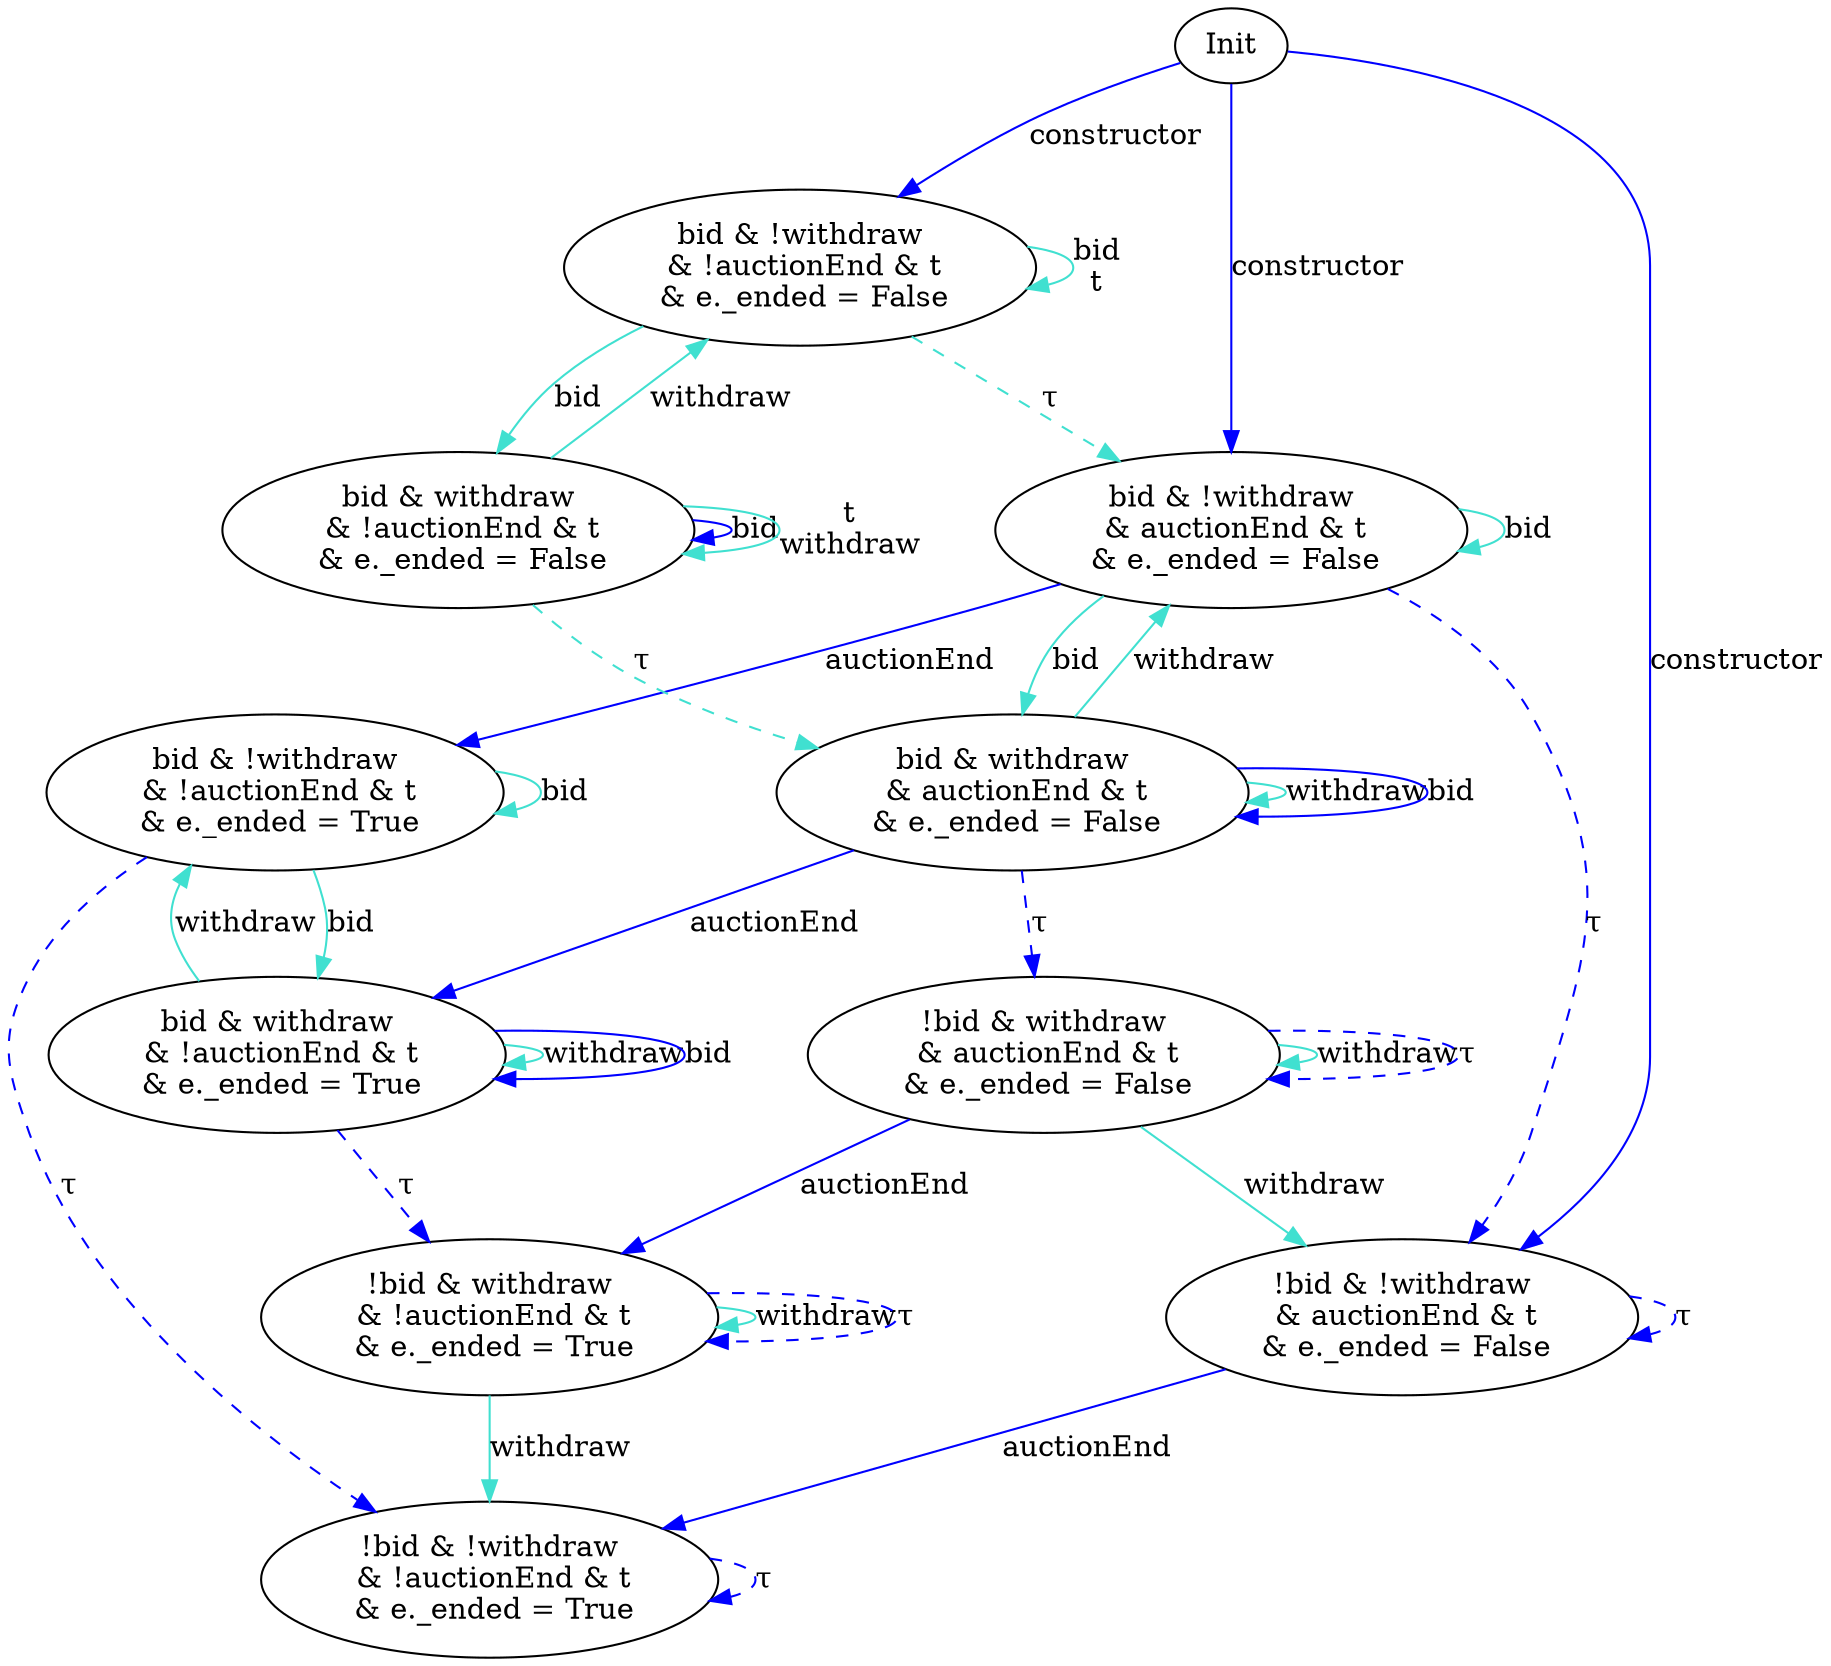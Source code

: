 digraph {
S00 [label="Init"]
S04 [label="bid & withdraw\n & !auctionEnd & t\n & e._ended = True"]
S07 [label="!bid & withdraw\n & !auctionEnd & t\n & e._ended = True"]
S09 [label="bid & !withdraw\n & !auctionEnd & t\n & e._ended = True"]
S12 [label="!bid & !withdraw\n & !auctionEnd & t\n & e._ended = True"]
S17 [label="bid & withdraw\n & auctionEnd & t\n & e._ended = False"]
S18 [label="!bid & withdraw\n & auctionEnd & t\n & e._ended = False"]
S19 [label="bid & !withdraw\n & auctionEnd & t\n & e._ended = False"]
S20 [label="bid & withdraw\n & !auctionEnd & t\n & e._ended = False"]
S22 [label="!bid & !withdraw\n & auctionEnd & t\n & e._ended = False"]
S25 [label="bid & !withdraw\n & !auctionEnd & t\n & e._ended = False"]

S20->S25 [label="withdraw", style="", color="turquoise"]
S25->S19 [label="τ", style="dashed", color="turquoise"]
S09->S04 [label="bid", style="", color="turquoise"]
S17->S17 [label="withdraw", style="", color="turquoise"]
S18->S18 [label="withdraw", style="", color="turquoise"]
S00->S25 [label="constructor", style="", color="blue"]
S19->S09 [label="auctionEnd", style="", color="blue"]
S07->S07 [label="withdraw", style="", color="turquoise"]
S25->S25 [label="bid\nt", style="", color="turquoise"]
S04->S04 [label="withdraw", style="", color="turquoise"]
S22->S12 [label="auctionEnd", style="", color="blue"]
S25->S20 [label="bid", style="", color="turquoise"]
S07->S07 [label="τ", style="dashed", color="blue"]
S17->S04 [label="auctionEnd", style="", color="blue"]
S07->S12 [label="withdraw", style="", color="turquoise"]
S09->S09 [label="bid", style="", color="turquoise"]
S19->S19 [label="bid", style="", color="turquoise"]
S17->S19 [label="withdraw", style="", color="turquoise"]
S00->S19 [label="constructor", style="", color="blue"]
S20->S20 [label="bid", style="", color="blue"]
S09->S12 [label="τ", style="dashed", color="blue"]
S18->S07 [label="auctionEnd", style="", color="blue"]
S17->S17 [label="bid", style="", color="blue"]
S18->S18 [label="τ", style="dashed", color="blue"]
S22->S22 [label="τ", style="dashed", color="blue"]
S19->S22 [label="τ", style="dashed", color="blue"]
S12->S12 [label="τ", style="dashed", color="blue"]
S04->S07 [label="τ", style="dashed", color="blue"]
S19->S17 [label="bid", style="", color="turquoise"]
S17->S18 [label="τ", style="dashed", color="blue"]
S04->S09 [label="withdraw", style="", color="turquoise"]
S18->S22 [label="withdraw", style="", color="turquoise"]
S04->S04 [label="bid", style="", color="blue"]
S20->S20 [label="t\nwithdraw", style="", color="turquoise"]
S00->S22 [label="constructor", style="", color="blue"]
S20->S17 [label="τ", style="dashed", color="turquoise"]
}